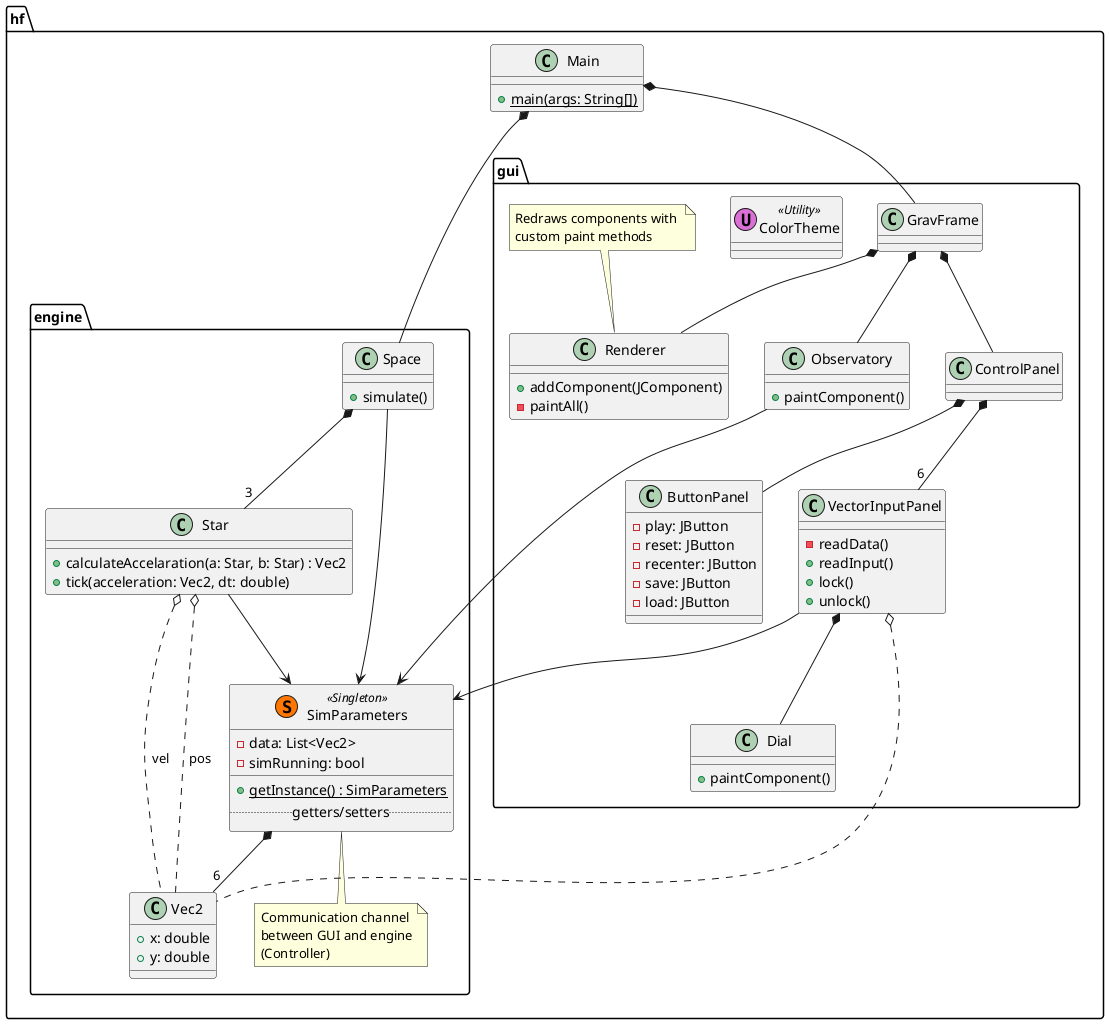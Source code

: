 @startuml grav

package hf {
    class Main {
        + {static} main(args: String[])
    }
}

package hf.engine {
    class Vec2 {
        + x: double
        + y: double
    }
    class SimParameters << (S,#FF7700) Singleton >> {
        - data: List<Vec2>
        - simRunning: bool
        __
        + {static} getInstance() : SimParameters
        ..getters/setters..
    }
    note bottom of SimParameters
        Communication channel
        between GUI and engine
        (Controller)
    end note
    class Space {
        + simulate()
    }
    class Star {
        + calculateAccelaration(a: Star, b: Star) : Vec2
        + tick(acceleration: Vec2, dt: double)
    }
}

package hf.gui {
    class GravFrame
    class ColorTheme << (U,Orchid) Utility >>
    class ControlPanel
    class ButtonPanel {
        - play: JButton
        - reset: JButton
        - recenter: JButton
        - save: JButton
        - load: JButton
    }
    class VectorInputPanel {
        - readData()
        + readInput()
        + lock()
        + unlock()
    }
    class Dial {
        + paintComponent()
    }
    class Observatory {
        + paintComponent()
    }
    class Renderer {
        + addComponent(JComponent)
        - paintAll()
    }
    note top of Renderer
        Redraws components with 
        custom paint methods
    end note
}

' Main
Main *-- GravFrame
Main *-- Space

' Engine
Space *-- "3" Star
SimParameters *-- "6" Vec2

' GUI
VectorInputPanel *-- Dial
GravFrame *-- ControlPanel
GravFrame *-- Observatory
GravFrame *-- Renderer
ControlPanel *-- ButtonPanel
ControlPanel *-- "6" VectorInputPanel

' params
Observatory --> SimParameters
VectorInputPanel --> SimParameters
Star --> SimParameters
Space --> SimParameters
Star o.. Vec2 : "pos"
Star o.. Vec2 : "vel"
VectorInputPanel o.. Vec2


@enduml
